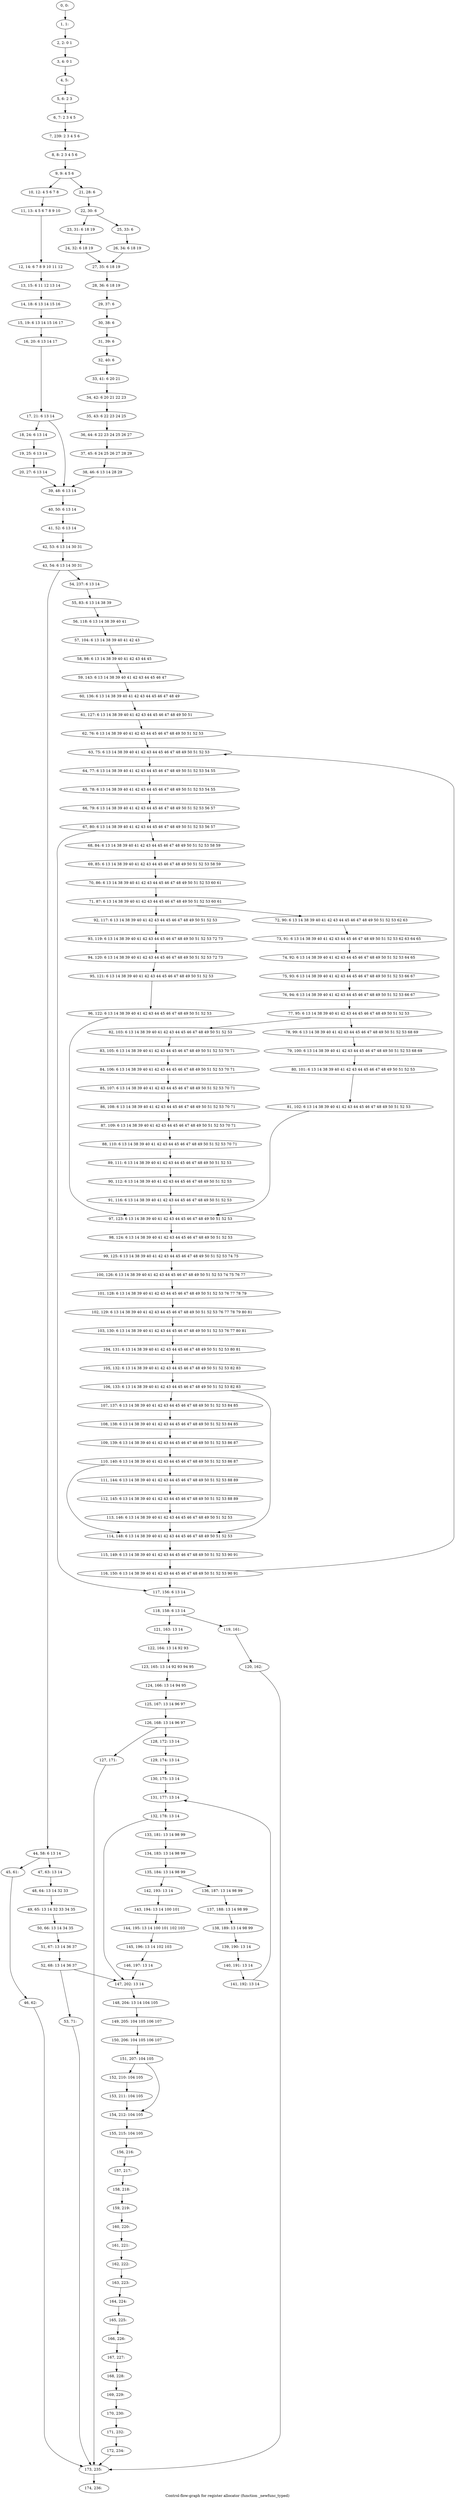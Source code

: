 digraph G {
graph [label="Control-flow-graph for register allocator (function _newfunc_typed)"]
0[label="0, 0: "];
1[label="1, 1: "];
2[label="2, 2: 0 1 "];
3[label="3, 4: 0 1 "];
4[label="4, 5: "];
5[label="5, 6: 2 3 "];
6[label="6, 7: 2 3 4 5 "];
7[label="7, 239: 2 3 4 5 6 "];
8[label="8, 8: 2 3 4 5 6 "];
9[label="9, 9: 4 5 6 "];
10[label="10, 12: 4 5 6 7 8 "];
11[label="11, 13: 4 5 6 7 8 9 10 "];
12[label="12, 14: 6 7 8 9 10 11 12 "];
13[label="13, 15: 6 11 12 13 14 "];
14[label="14, 18: 6 13 14 15 16 "];
15[label="15, 19: 6 13 14 15 16 17 "];
16[label="16, 20: 6 13 14 17 "];
17[label="17, 21: 6 13 14 "];
18[label="18, 24: 6 13 14 "];
19[label="19, 25: 6 13 14 "];
20[label="20, 27: 6 13 14 "];
21[label="21, 28: 6 "];
22[label="22, 30: 6 "];
23[label="23, 31: 6 18 19 "];
24[label="24, 32: 6 18 19 "];
25[label="25, 33: 6 "];
26[label="26, 34: 6 18 19 "];
27[label="27, 35: 6 18 19 "];
28[label="28, 36: 6 18 19 "];
29[label="29, 37: 6 "];
30[label="30, 38: 6 "];
31[label="31, 39: 6 "];
32[label="32, 40: 6 "];
33[label="33, 41: 6 20 21 "];
34[label="34, 42: 6 20 21 22 23 "];
35[label="35, 43: 6 22 23 24 25 "];
36[label="36, 44: 6 22 23 24 25 26 27 "];
37[label="37, 45: 6 24 25 26 27 28 29 "];
38[label="38, 46: 6 13 14 28 29 "];
39[label="39, 48: 6 13 14 "];
40[label="40, 50: 6 13 14 "];
41[label="41, 52: 6 13 14 "];
42[label="42, 53: 6 13 14 30 31 "];
43[label="43, 54: 6 13 14 30 31 "];
44[label="44, 58: 6 13 14 "];
45[label="45, 61: "];
46[label="46, 62: "];
47[label="47, 63: 13 14 "];
48[label="48, 64: 13 14 32 33 "];
49[label="49, 65: 13 14 32 33 34 35 "];
50[label="50, 66: 13 14 34 35 "];
51[label="51, 67: 13 14 36 37 "];
52[label="52, 68: 13 14 36 37 "];
53[label="53, 71: "];
54[label="54, 237: 6 13 14 "];
55[label="55, 83: 6 13 14 38 39 "];
56[label="56, 118: 6 13 14 38 39 40 41 "];
57[label="57, 104: 6 13 14 38 39 40 41 42 43 "];
58[label="58, 98: 6 13 14 38 39 40 41 42 43 44 45 "];
59[label="59, 143: 6 13 14 38 39 40 41 42 43 44 45 46 47 "];
60[label="60, 136: 6 13 14 38 39 40 41 42 43 44 45 46 47 48 49 "];
61[label="61, 127: 6 13 14 38 39 40 41 42 43 44 45 46 47 48 49 50 51 "];
62[label="62, 76: 6 13 14 38 39 40 41 42 43 44 45 46 47 48 49 50 51 52 53 "];
63[label="63, 75: 6 13 14 38 39 40 41 42 43 44 45 46 47 48 49 50 51 52 53 "];
64[label="64, 77: 6 13 14 38 39 40 41 42 43 44 45 46 47 48 49 50 51 52 53 54 55 "];
65[label="65, 78: 6 13 14 38 39 40 41 42 43 44 45 46 47 48 49 50 51 52 53 54 55 "];
66[label="66, 79: 6 13 14 38 39 40 41 42 43 44 45 46 47 48 49 50 51 52 53 56 57 "];
67[label="67, 80: 6 13 14 38 39 40 41 42 43 44 45 46 47 48 49 50 51 52 53 56 57 "];
68[label="68, 84: 6 13 14 38 39 40 41 42 43 44 45 46 47 48 49 50 51 52 53 58 59 "];
69[label="69, 85: 6 13 14 38 39 40 41 42 43 44 45 46 47 48 49 50 51 52 53 58 59 "];
70[label="70, 86: 6 13 14 38 39 40 41 42 43 44 45 46 47 48 49 50 51 52 53 60 61 "];
71[label="71, 87: 6 13 14 38 39 40 41 42 43 44 45 46 47 48 49 50 51 52 53 60 61 "];
72[label="72, 90: 6 13 14 38 39 40 41 42 43 44 45 46 47 48 49 50 51 52 53 62 63 "];
73[label="73, 91: 6 13 14 38 39 40 41 42 43 44 45 46 47 48 49 50 51 52 53 62 63 64 65 "];
74[label="74, 92: 6 13 14 38 39 40 41 42 43 44 45 46 47 48 49 50 51 52 53 64 65 "];
75[label="75, 93: 6 13 14 38 39 40 41 42 43 44 45 46 47 48 49 50 51 52 53 66 67 "];
76[label="76, 94: 6 13 14 38 39 40 41 42 43 44 45 46 47 48 49 50 51 52 53 66 67 "];
77[label="77, 95: 6 13 14 38 39 40 41 42 43 44 45 46 47 48 49 50 51 52 53 "];
78[label="78, 99: 6 13 14 38 39 40 41 42 43 44 45 46 47 48 49 50 51 52 53 68 69 "];
79[label="79, 100: 6 13 14 38 39 40 41 42 43 44 45 46 47 48 49 50 51 52 53 68 69 "];
80[label="80, 101: 6 13 14 38 39 40 41 42 43 44 45 46 47 48 49 50 51 52 53 "];
81[label="81, 102: 6 13 14 38 39 40 41 42 43 44 45 46 47 48 49 50 51 52 53 "];
82[label="82, 103: 6 13 14 38 39 40 41 42 43 44 45 46 47 48 49 50 51 52 53 "];
83[label="83, 105: 6 13 14 38 39 40 41 42 43 44 45 46 47 48 49 50 51 52 53 70 71 "];
84[label="84, 106: 6 13 14 38 39 40 41 42 43 44 45 46 47 48 49 50 51 52 53 70 71 "];
85[label="85, 107: 6 13 14 38 39 40 41 42 43 44 45 46 47 48 49 50 51 52 53 70 71 "];
86[label="86, 108: 6 13 14 38 39 40 41 42 43 44 45 46 47 48 49 50 51 52 53 70 71 "];
87[label="87, 109: 6 13 14 38 39 40 41 42 43 44 45 46 47 48 49 50 51 52 53 70 71 "];
88[label="88, 110: 6 13 14 38 39 40 41 42 43 44 45 46 47 48 49 50 51 52 53 70 71 "];
89[label="89, 111: 6 13 14 38 39 40 41 42 43 44 45 46 47 48 49 50 51 52 53 "];
90[label="90, 112: 6 13 14 38 39 40 41 42 43 44 45 46 47 48 49 50 51 52 53 "];
91[label="91, 116: 6 13 14 38 39 40 41 42 43 44 45 46 47 48 49 50 51 52 53 "];
92[label="92, 117: 6 13 14 38 39 40 41 42 43 44 45 46 47 48 49 50 51 52 53 "];
93[label="93, 119: 6 13 14 38 39 40 41 42 43 44 45 46 47 48 49 50 51 52 53 72 73 "];
94[label="94, 120: 6 13 14 38 39 40 41 42 43 44 45 46 47 48 49 50 51 52 53 72 73 "];
95[label="95, 121: 6 13 14 38 39 40 41 42 43 44 45 46 47 48 49 50 51 52 53 "];
96[label="96, 122: 6 13 14 38 39 40 41 42 43 44 45 46 47 48 49 50 51 52 53 "];
97[label="97, 123: 6 13 14 38 39 40 41 42 43 44 45 46 47 48 49 50 51 52 53 "];
98[label="98, 124: 6 13 14 38 39 40 41 42 43 44 45 46 47 48 49 50 51 52 53 "];
99[label="99, 125: 6 13 14 38 39 40 41 42 43 44 45 46 47 48 49 50 51 52 53 74 75 "];
100[label="100, 126: 6 13 14 38 39 40 41 42 43 44 45 46 47 48 49 50 51 52 53 74 75 76 77 "];
101[label="101, 128: 6 13 14 38 39 40 41 42 43 44 45 46 47 48 49 50 51 52 53 76 77 78 79 "];
102[label="102, 129: 6 13 14 38 39 40 41 42 43 44 45 46 47 48 49 50 51 52 53 76 77 78 79 80 81 "];
103[label="103, 130: 6 13 14 38 39 40 41 42 43 44 45 46 47 48 49 50 51 52 53 76 77 80 81 "];
104[label="104, 131: 6 13 14 38 39 40 41 42 43 44 45 46 47 48 49 50 51 52 53 80 81 "];
105[label="105, 132: 6 13 14 38 39 40 41 42 43 44 45 46 47 48 49 50 51 52 53 82 83 "];
106[label="106, 133: 6 13 14 38 39 40 41 42 43 44 45 46 47 48 49 50 51 52 53 82 83 "];
107[label="107, 137: 6 13 14 38 39 40 41 42 43 44 45 46 47 48 49 50 51 52 53 84 85 "];
108[label="108, 138: 6 13 14 38 39 40 41 42 43 44 45 46 47 48 49 50 51 52 53 84 85 "];
109[label="109, 139: 6 13 14 38 39 40 41 42 43 44 45 46 47 48 49 50 51 52 53 86 87 "];
110[label="110, 140: 6 13 14 38 39 40 41 42 43 44 45 46 47 48 49 50 51 52 53 86 87 "];
111[label="111, 144: 6 13 14 38 39 40 41 42 43 44 45 46 47 48 49 50 51 52 53 88 89 "];
112[label="112, 145: 6 13 14 38 39 40 41 42 43 44 45 46 47 48 49 50 51 52 53 88 89 "];
113[label="113, 146: 6 13 14 38 39 40 41 42 43 44 45 46 47 48 49 50 51 52 53 "];
114[label="114, 148: 6 13 14 38 39 40 41 42 43 44 45 46 47 48 49 50 51 52 53 "];
115[label="115, 149: 6 13 14 38 39 40 41 42 43 44 45 46 47 48 49 50 51 52 53 90 91 "];
116[label="116, 150: 6 13 14 38 39 40 41 42 43 44 45 46 47 48 49 50 51 52 53 90 91 "];
117[label="117, 156: 6 13 14 "];
118[label="118, 158: 6 13 14 "];
119[label="119, 161: "];
120[label="120, 162: "];
121[label="121, 163: 13 14 "];
122[label="122, 164: 13 14 92 93 "];
123[label="123, 165: 13 14 92 93 94 95 "];
124[label="124, 166: 13 14 94 95 "];
125[label="125, 167: 13 14 96 97 "];
126[label="126, 168: 13 14 96 97 "];
127[label="127, 171: "];
128[label="128, 172: 13 14 "];
129[label="129, 174: 13 14 "];
130[label="130, 175: 13 14 "];
131[label="131, 177: 13 14 "];
132[label="132, 178: 13 14 "];
133[label="133, 181: 13 14 98 99 "];
134[label="134, 183: 13 14 98 99 "];
135[label="135, 184: 13 14 98 99 "];
136[label="136, 187: 13 14 98 99 "];
137[label="137, 188: 13 14 98 99 "];
138[label="138, 189: 13 14 98 99 "];
139[label="139, 190: 13 14 "];
140[label="140, 191: 13 14 "];
141[label="141, 192: 13 14 "];
142[label="142, 193: 13 14 "];
143[label="143, 194: 13 14 100 101 "];
144[label="144, 195: 13 14 100 101 102 103 "];
145[label="145, 196: 13 14 102 103 "];
146[label="146, 197: 13 14 "];
147[label="147, 202: 13 14 "];
148[label="148, 204: 13 14 104 105 "];
149[label="149, 205: 104 105 106 107 "];
150[label="150, 206: 104 105 106 107 "];
151[label="151, 207: 104 105 "];
152[label="152, 210: 104 105 "];
153[label="153, 211: 104 105 "];
154[label="154, 212: 104 105 "];
155[label="155, 215: 104 105 "];
156[label="156, 216: "];
157[label="157, 217: "];
158[label="158, 218: "];
159[label="159, 219: "];
160[label="160, 220: "];
161[label="161, 221: "];
162[label="162, 222: "];
163[label="163, 223: "];
164[label="164, 224: "];
165[label="165, 225: "];
166[label="166, 226: "];
167[label="167, 227: "];
168[label="168, 228: "];
169[label="169, 229: "];
170[label="170, 230: "];
171[label="171, 232: "];
172[label="172, 234: "];
173[label="173, 235: "];
174[label="174, 236: "];
0->1 ;
1->2 ;
2->3 ;
3->4 ;
4->5 ;
5->6 ;
6->7 ;
7->8 ;
8->9 ;
9->10 ;
9->21 ;
10->11 ;
11->12 ;
12->13 ;
13->14 ;
14->15 ;
15->16 ;
16->17 ;
17->18 ;
17->39 ;
18->19 ;
19->20 ;
20->39 ;
21->22 ;
22->23 ;
22->25 ;
23->24 ;
24->27 ;
25->26 ;
26->27 ;
27->28 ;
28->29 ;
29->30 ;
30->31 ;
31->32 ;
32->33 ;
33->34 ;
34->35 ;
35->36 ;
36->37 ;
37->38 ;
38->39 ;
39->40 ;
40->41 ;
41->42 ;
42->43 ;
43->44 ;
43->54 ;
44->45 ;
44->47 ;
45->46 ;
46->173 ;
47->48 ;
48->49 ;
49->50 ;
50->51 ;
51->52 ;
52->53 ;
52->147 ;
53->173 ;
54->55 ;
55->56 ;
56->57 ;
57->58 ;
58->59 ;
59->60 ;
60->61 ;
61->62 ;
62->63 ;
63->64 ;
64->65 ;
65->66 ;
66->67 ;
67->68 ;
67->117 ;
68->69 ;
69->70 ;
70->71 ;
71->72 ;
71->92 ;
72->73 ;
73->74 ;
74->75 ;
75->76 ;
76->77 ;
77->78 ;
77->82 ;
78->79 ;
79->80 ;
80->81 ;
81->97 ;
82->83 ;
83->84 ;
84->85 ;
85->86 ;
86->87 ;
87->88 ;
88->89 ;
89->90 ;
90->91 ;
91->97 ;
92->93 ;
93->94 ;
94->95 ;
95->96 ;
96->97 ;
97->98 ;
98->99 ;
99->100 ;
100->101 ;
101->102 ;
102->103 ;
103->104 ;
104->105 ;
105->106 ;
106->107 ;
106->114 ;
107->108 ;
108->109 ;
109->110 ;
110->111 ;
110->114 ;
111->112 ;
112->113 ;
113->114 ;
114->115 ;
115->116 ;
116->117 ;
116->63 ;
117->118 ;
118->119 ;
118->121 ;
119->120 ;
120->173 ;
121->122 ;
122->123 ;
123->124 ;
124->125 ;
125->126 ;
126->127 ;
126->128 ;
127->173 ;
128->129 ;
129->130 ;
130->131 ;
131->132 ;
132->133 ;
132->147 ;
133->134 ;
134->135 ;
135->136 ;
135->142 ;
136->137 ;
137->138 ;
138->139 ;
139->140 ;
140->141 ;
141->131 ;
142->143 ;
143->144 ;
144->145 ;
145->146 ;
146->147 ;
147->148 ;
148->149 ;
149->150 ;
150->151 ;
151->152 ;
151->154 ;
152->153 ;
153->154 ;
154->155 ;
155->156 ;
156->157 ;
157->158 ;
158->159 ;
159->160 ;
160->161 ;
161->162 ;
162->163 ;
163->164 ;
164->165 ;
165->166 ;
166->167 ;
167->168 ;
168->169 ;
169->170 ;
170->171 ;
171->172 ;
172->173 ;
173->174 ;
}
